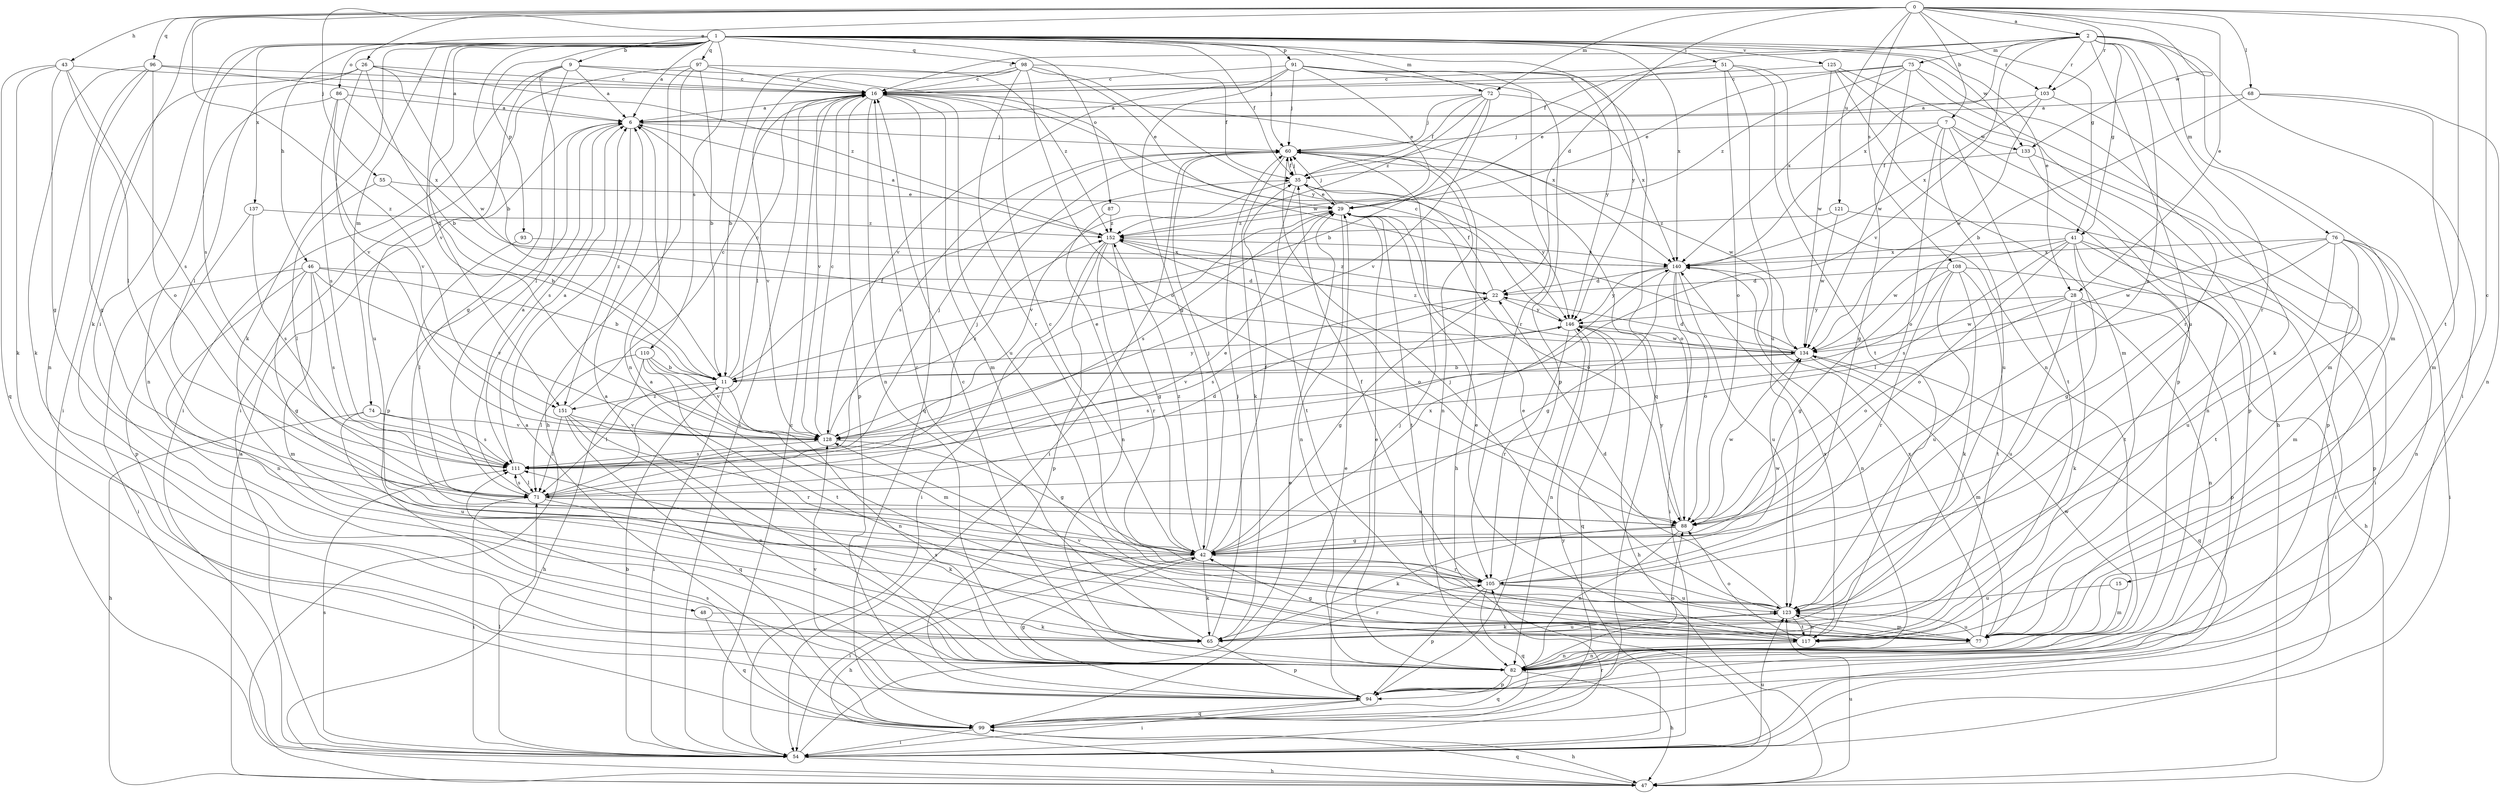 strict digraph  {
0;
1;
2;
6;
7;
9;
11;
15;
16;
22;
26;
28;
29;
35;
41;
42;
43;
46;
47;
48;
51;
54;
55;
60;
65;
68;
71;
72;
74;
75;
76;
77;
82;
86;
87;
88;
91;
93;
94;
96;
97;
98;
99;
103;
105;
108;
110;
111;
117;
121;
123;
125;
128;
133;
134;
137;
140;
146;
151;
152;
0 -> 2  [label=a];
0 -> 7  [label=b];
0 -> 15  [label=c];
0 -> 22  [label=d];
0 -> 26  [label=e];
0 -> 28  [label=e];
0 -> 41  [label=g];
0 -> 43  [label=h];
0 -> 55  [label=j];
0 -> 65  [label=k];
0 -> 68  [label=l];
0 -> 72  [label=m];
0 -> 96  [label=q];
0 -> 103  [label=r];
0 -> 108  [label=s];
0 -> 117  [label=t];
0 -> 121  [label=u];
0 -> 133  [label=w];
0 -> 151  [label=z];
1 -> 6  [label=a];
1 -> 9  [label=b];
1 -> 11  [label=b];
1 -> 28  [label=e];
1 -> 35  [label=f];
1 -> 46  [label=h];
1 -> 48  [label=i];
1 -> 51  [label=i];
1 -> 60  [label=j];
1 -> 65  [label=k];
1 -> 72  [label=m];
1 -> 74  [label=m];
1 -> 86  [label=o];
1 -> 87  [label=o];
1 -> 91  [label=p];
1 -> 93  [label=p];
1 -> 97  [label=q];
1 -> 98  [label=q];
1 -> 103  [label=r];
1 -> 110  [label=s];
1 -> 111  [label=s];
1 -> 125  [label=v];
1 -> 128  [label=v];
1 -> 133  [label=w];
1 -> 137  [label=x];
1 -> 140  [label=x];
1 -> 146  [label=y];
1 -> 151  [label=z];
2 -> 16  [label=c];
2 -> 35  [label=f];
2 -> 41  [label=g];
2 -> 54  [label=i];
2 -> 75  [label=m];
2 -> 76  [label=m];
2 -> 77  [label=m];
2 -> 88  [label=o];
2 -> 103  [label=r];
2 -> 105  [label=r];
2 -> 123  [label=u];
2 -> 128  [label=v];
2 -> 140  [label=x];
6 -> 60  [label=j];
6 -> 94  [label=p];
6 -> 111  [label=s];
6 -> 128  [label=v];
6 -> 151  [label=z];
7 -> 42  [label=g];
7 -> 60  [label=j];
7 -> 88  [label=o];
7 -> 94  [label=p];
7 -> 117  [label=t];
7 -> 123  [label=u];
7 -> 133  [label=w];
9 -> 6  [label=a];
9 -> 16  [label=c];
9 -> 42  [label=g];
9 -> 54  [label=i];
9 -> 71  [label=l];
9 -> 123  [label=u];
9 -> 134  [label=w];
11 -> 16  [label=c];
11 -> 35  [label=f];
11 -> 54  [label=i];
11 -> 71  [label=l];
11 -> 82  [label=n];
11 -> 146  [label=y];
11 -> 151  [label=z];
15 -> 77  [label=m];
15 -> 123  [label=u];
16 -> 6  [label=a];
16 -> 54  [label=i];
16 -> 77  [label=m];
16 -> 82  [label=n];
16 -> 94  [label=p];
16 -> 99  [label=q];
16 -> 123  [label=u];
16 -> 128  [label=v];
16 -> 140  [label=x];
22 -> 35  [label=f];
22 -> 42  [label=g];
22 -> 111  [label=s];
22 -> 146  [label=y];
22 -> 152  [label=z];
26 -> 11  [label=b];
26 -> 16  [label=c];
26 -> 54  [label=i];
26 -> 71  [label=l];
26 -> 128  [label=v];
26 -> 134  [label=w];
26 -> 152  [label=z];
28 -> 65  [label=k];
28 -> 82  [label=n];
28 -> 88  [label=o];
28 -> 94  [label=p];
28 -> 123  [label=u];
28 -> 134  [label=w];
28 -> 146  [label=y];
29 -> 60  [label=j];
29 -> 82  [label=n];
29 -> 88  [label=o];
29 -> 111  [label=s];
29 -> 117  [label=t];
29 -> 152  [label=z];
35 -> 29  [label=e];
35 -> 60  [label=j];
35 -> 117  [label=t];
35 -> 128  [label=v];
35 -> 146  [label=y];
41 -> 42  [label=g];
41 -> 54  [label=i];
41 -> 88  [label=o];
41 -> 94  [label=p];
41 -> 111  [label=s];
41 -> 117  [label=t];
41 -> 134  [label=w];
41 -> 140  [label=x];
42 -> 16  [label=c];
42 -> 35  [label=f];
42 -> 47  [label=h];
42 -> 54  [label=i];
42 -> 60  [label=j];
42 -> 65  [label=k];
42 -> 105  [label=r];
42 -> 140  [label=x];
42 -> 152  [label=z];
43 -> 16  [label=c];
43 -> 42  [label=g];
43 -> 65  [label=k];
43 -> 71  [label=l];
43 -> 99  [label=q];
43 -> 111  [label=s];
46 -> 11  [label=b];
46 -> 22  [label=d];
46 -> 42  [label=g];
46 -> 54  [label=i];
46 -> 77  [label=m];
46 -> 82  [label=n];
46 -> 111  [label=s];
46 -> 128  [label=v];
47 -> 6  [label=a];
47 -> 99  [label=q];
47 -> 123  [label=u];
48 -> 65  [label=k];
48 -> 99  [label=q];
51 -> 16  [label=c];
51 -> 29  [label=e];
51 -> 82  [label=n];
51 -> 88  [label=o];
51 -> 117  [label=t];
51 -> 123  [label=u];
54 -> 11  [label=b];
54 -> 16  [label=c];
54 -> 29  [label=e];
54 -> 47  [label=h];
54 -> 71  [label=l];
54 -> 105  [label=r];
54 -> 111  [label=s];
54 -> 123  [label=u];
54 -> 146  [label=y];
55 -> 11  [label=b];
55 -> 29  [label=e];
55 -> 71  [label=l];
60 -> 35  [label=f];
60 -> 47  [label=h];
60 -> 54  [label=i];
60 -> 65  [label=k];
60 -> 82  [label=n];
60 -> 88  [label=o];
60 -> 111  [label=s];
60 -> 134  [label=w];
65 -> 16  [label=c];
65 -> 60  [label=j];
65 -> 94  [label=p];
65 -> 105  [label=r];
65 -> 123  [label=u];
68 -> 6  [label=a];
68 -> 11  [label=b];
68 -> 77  [label=m];
68 -> 82  [label=n];
71 -> 6  [label=a];
71 -> 22  [label=d];
71 -> 29  [label=e];
71 -> 54  [label=i];
71 -> 60  [label=j];
71 -> 65  [label=k];
71 -> 88  [label=o];
71 -> 111  [label=s];
72 -> 6  [label=a];
72 -> 11  [label=b];
72 -> 35  [label=f];
72 -> 60  [label=j];
72 -> 128  [label=v];
72 -> 140  [label=x];
72 -> 152  [label=z];
74 -> 47  [label=h];
74 -> 111  [label=s];
74 -> 123  [label=u];
74 -> 128  [label=v];
75 -> 16  [label=c];
75 -> 29  [label=e];
75 -> 65  [label=k];
75 -> 105  [label=r];
75 -> 134  [label=w];
75 -> 140  [label=x];
75 -> 152  [label=z];
76 -> 54  [label=i];
76 -> 71  [label=l];
76 -> 77  [label=m];
76 -> 82  [label=n];
76 -> 117  [label=t];
76 -> 123  [label=u];
76 -> 134  [label=w];
76 -> 140  [label=x];
77 -> 6  [label=a];
77 -> 82  [label=n];
77 -> 111  [label=s];
77 -> 123  [label=u];
77 -> 140  [label=x];
82 -> 6  [label=a];
82 -> 16  [label=c];
82 -> 29  [label=e];
82 -> 47  [label=h];
82 -> 88  [label=o];
82 -> 94  [label=p];
82 -> 99  [label=q];
82 -> 134  [label=w];
86 -> 6  [label=a];
86 -> 82  [label=n];
86 -> 111  [label=s];
86 -> 128  [label=v];
86 -> 140  [label=x];
87 -> 82  [label=n];
87 -> 152  [label=z];
88 -> 42  [label=g];
88 -> 65  [label=k];
88 -> 82  [label=n];
88 -> 134  [label=w];
88 -> 146  [label=y];
91 -> 16  [label=c];
91 -> 29  [label=e];
91 -> 42  [label=g];
91 -> 60  [label=j];
91 -> 94  [label=p];
91 -> 99  [label=q];
91 -> 105  [label=r];
91 -> 128  [label=v];
91 -> 146  [label=y];
93 -> 71  [label=l];
93 -> 140  [label=x];
94 -> 42  [label=g];
94 -> 54  [label=i];
94 -> 60  [label=j];
94 -> 99  [label=q];
94 -> 128  [label=v];
96 -> 6  [label=a];
96 -> 16  [label=c];
96 -> 42  [label=g];
96 -> 65  [label=k];
96 -> 82  [label=n];
96 -> 88  [label=o];
97 -> 11  [label=b];
97 -> 16  [label=c];
97 -> 47  [label=h];
97 -> 54  [label=i];
97 -> 82  [label=n];
97 -> 152  [label=z];
98 -> 11  [label=b];
98 -> 16  [label=c];
98 -> 29  [label=e];
98 -> 35  [label=f];
98 -> 71  [label=l];
98 -> 88  [label=o];
98 -> 105  [label=r];
98 -> 146  [label=y];
99 -> 6  [label=a];
99 -> 29  [label=e];
99 -> 47  [label=h];
99 -> 54  [label=i];
99 -> 111  [label=s];
103 -> 6  [label=a];
103 -> 77  [label=m];
103 -> 134  [label=w];
103 -> 140  [label=x];
105 -> 35  [label=f];
105 -> 77  [label=m];
105 -> 94  [label=p];
105 -> 99  [label=q];
105 -> 123  [label=u];
105 -> 134  [label=w];
108 -> 22  [label=d];
108 -> 42  [label=g];
108 -> 47  [label=h];
108 -> 65  [label=k];
108 -> 105  [label=r];
108 -> 117  [label=t];
108 -> 123  [label=u];
110 -> 11  [label=b];
110 -> 47  [label=h];
110 -> 71  [label=l];
110 -> 77  [label=m];
110 -> 117  [label=t];
110 -> 128  [label=v];
111 -> 6  [label=a];
111 -> 60  [label=j];
111 -> 71  [label=l];
117 -> 29  [label=e];
117 -> 42  [label=g];
117 -> 82  [label=n];
117 -> 88  [label=o];
117 -> 123  [label=u];
117 -> 128  [label=v];
117 -> 140  [label=x];
121 -> 54  [label=i];
121 -> 134  [label=w];
121 -> 152  [label=z];
123 -> 22  [label=d];
123 -> 29  [label=e];
123 -> 60  [label=j];
123 -> 65  [label=k];
123 -> 77  [label=m];
123 -> 117  [label=t];
125 -> 16  [label=c];
125 -> 47  [label=h];
125 -> 77  [label=m];
125 -> 94  [label=p];
125 -> 134  [label=w];
128 -> 16  [label=c];
128 -> 29  [label=e];
128 -> 42  [label=g];
128 -> 111  [label=s];
128 -> 152  [label=z];
133 -> 35  [label=f];
133 -> 82  [label=n];
133 -> 94  [label=p];
134 -> 11  [label=b];
134 -> 22  [label=d];
134 -> 77  [label=m];
134 -> 99  [label=q];
134 -> 111  [label=s];
134 -> 152  [label=z];
137 -> 94  [label=p];
137 -> 111  [label=s];
137 -> 152  [label=z];
140 -> 22  [label=d];
140 -> 42  [label=g];
140 -> 54  [label=i];
140 -> 82  [label=n];
140 -> 88  [label=o];
140 -> 123  [label=u];
140 -> 146  [label=y];
146 -> 16  [label=c];
146 -> 47  [label=h];
146 -> 82  [label=n];
146 -> 99  [label=q];
146 -> 105  [label=r];
146 -> 128  [label=v];
146 -> 134  [label=w];
151 -> 16  [label=c];
151 -> 71  [label=l];
151 -> 82  [label=n];
151 -> 99  [label=q];
151 -> 105  [label=r];
151 -> 128  [label=v];
152 -> 6  [label=a];
152 -> 42  [label=g];
152 -> 54  [label=i];
152 -> 88  [label=o];
152 -> 94  [label=p];
152 -> 105  [label=r];
152 -> 140  [label=x];
}
